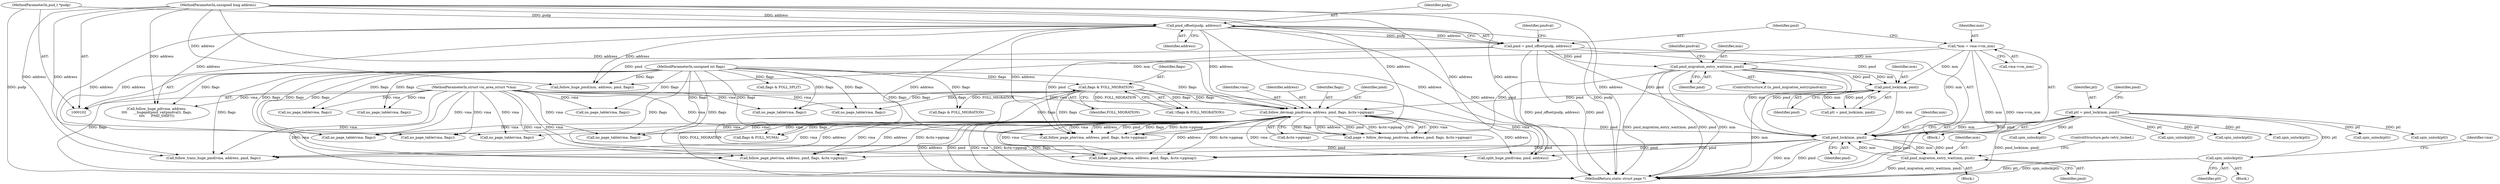 digraph "0_linux_6b3a707736301c2128ca85ce85fb13f60b5e350a_5@pointer" {
"1000290" [label="(Call,spin_unlock(ptl))"];
"1000279" [label="(Call,ptl = pmd_lock(mm, pmd))"];
"1000281" [label="(Call,pmd_lock(mm, pmd))"];
"1000232" [label="(Call,pmd_lock(mm, pmd))"];
"1000114" [label="(Call,*mm = vma->vm_mm)"];
"1000210" [label="(Call,pmd_migration_entry_wait(mm, pmd))"];
"1000119" [label="(Call,pmd = pmd_offset(pudp, address))"];
"1000121" [label="(Call,pmd_offset(pudp, address))"];
"1000105" [label="(MethodParameterIn,pud_t *pudp)"];
"1000104" [label="(MethodParameterIn,unsigned long address)"];
"1000315" [label="(Call,pmd_migration_entry_wait(mm, pmd))"];
"1000237" [label="(Call,follow_devmap_pmd(vma, address, pmd, flags, &ctx->pgmap))"];
"1000103" [label="(MethodParameterIn,struct vm_area_struct *vma)"];
"1000194" [label="(Call,flags & FOLL_MIGRATION)"];
"1000106" [label="(MethodParameterIn,unsigned int flags)"];
"1000238" [label="(Identifier,vma)"];
"1000125" [label="(Identifier,pmdval)"];
"1000239" [label="(Identifier,address)"];
"1000210" [label="(Call,pmd_migration_entry_wait(mm, pmd))"];
"1000104" [label="(MethodParameterIn,unsigned long address)"];
"1000302" [label="(Block,)"];
"1000275" [label="(Call,no_page_table(vma, flags))"];
"1000258" [label="(Call,follow_page_pte(vma, address, pmd, flags, &ctx->pgmap))"];
"1000400" [label="(Call,no_page_table(vma, flags))"];
"1000234" [label="(Identifier,pmd)"];
"1000195" [label="(Identifier,flags)"];
"1000315" [label="(Call,pmd_migration_entry_wait(mm, pmd))"];
"1000291" [label="(Identifier,ptl)"];
"1000193" [label="(Call,!(flags & FOLL_MIGRATION))"];
"1000182" [label="(Call,no_page_table(vma, flags))"];
"1000194" [label="(Call,flags & FOLL_MIGRATION)"];
"1000289" [label="(Block,)"];
"1000198" [label="(Call,no_page_table(vma, flags))"];
"1000326" [label="(Call,spin_unlock(ptl))"];
"1000303" [label="(Call,spin_unlock(ptl))"];
"1000123" [label="(Identifier,address)"];
"1000122" [label="(Identifier,pudp)"];
"1000353" [label="(Call,spin_unlock(ptl))"];
"1000279" [label="(Call,ptl = pmd_lock(mm, pmd))"];
"1000316" [label="(Identifier,mm)"];
"1000269" [label="(Call,flags & FOLL_NUMA)"];
"1000114" [label="(Call,*mm = vma->vm_mm)"];
"1000419" [label="(Call,follow_trans_huge_pmd(vma, address, pmd, flags))"];
"1000293" [label="(Call,no_page_table(vma, flags))"];
"1000435" [label="(MethodReturn,static struct page *)"];
"1000158" [label="(Call,no_page_table(vma, flags))"];
"1000214" [label="(Identifier,pmdval)"];
"1000317" [label="(Identifier,pmd)"];
"1000280" [label="(Identifier,ptl)"];
"1000106" [label="(MethodParameterIn,unsigned int flags)"];
"1000312" [label="(Call,no_page_table(vma, flags))"];
"1000212" [label="(Identifier,pmd)"];
"1000207" [label="(ControlStructure,if (is_pmd_migration_entry(pmdval)))"];
"1000241" [label="(Identifier,flags)"];
"1000383" [label="(Call,spin_unlock(ptl))"];
"1000240" [label="(Identifier,pmd)"];
"1000222" [label="(Call,no_page_table(vma, flags))"];
"1000281" [label="(Call,pmd_lock(mm, pmd))"];
"1000103" [label="(MethodParameterIn,struct vm_area_struct *vma)"];
"1000119" [label="(Call,pmd = pmd_offset(pudp, address))"];
"1000308" [label="(Call,flags & FOLL_MIGRATION)"];
"1000377" [label="(Call,spin_unlock(ptl))"];
"1000148" [label="(Call,follow_huge_pmd(mm, address, pmd, flags))"];
"1000211" [label="(Identifier,mm)"];
"1000339" [label="(Call,flags & FOLL_SPLIT)"];
"1000288" [label="(Identifier,pmd)"];
"1000408" [label="(Call,follow_page_pte(vma, address, pmd, flags, &ctx->pgmap))"];
"1000120" [label="(Identifier,pmd)"];
"1000169" [label="(Call,follow_huge_pd(vma, address,\n\t\t\t\t      __hugepd(pmd_val(pmdval)), flags,\n\t\t\t\t      PMD_SHIFT))"];
"1000108" [label="(Block,)"];
"1000318" [label="(ControlStructure,goto retry_locked;)"];
"1000237" [label="(Call,follow_devmap_pmd(vma, address, pmd, flags, &ctx->pgmap))"];
"1000233" [label="(Identifier,mm)"];
"1000242" [label="(Call,&ctx->pgmap)"];
"1000121" [label="(Call,pmd_offset(pudp, address))"];
"1000283" [label="(Identifier,pmd)"];
"1000115" [label="(Identifier,mm)"];
"1000424" [label="(Call,spin_unlock(ptl))"];
"1000282" [label="(Identifier,mm)"];
"1000329" [label="(Call,follow_page_pte(vma, address, pmd, flags, &ctx->pgmap))"];
"1000294" [label="(Identifier,vma)"];
"1000116" [label="(Call,vma->vm_mm)"];
"1000133" [label="(Call,no_page_table(vma, flags))"];
"1000230" [label="(Call,ptl = pmd_lock(mm, pmd))"];
"1000290" [label="(Call,spin_unlock(ptl))"];
"1000235" [label="(Call,page = follow_devmap_pmd(vma, address, pmd, flags, &ctx->pgmap))"];
"1000105" [label="(MethodParameterIn,pud_t *pudp)"];
"1000358" [label="(Call,split_huge_pmd(vma, pmd, address))"];
"1000232" [label="(Call,pmd_lock(mm, pmd))"];
"1000196" [label="(Identifier,FOLL_MIGRATION)"];
"1000290" -> "1000289"  [label="AST: "];
"1000290" -> "1000291"  [label="CFG: "];
"1000291" -> "1000290"  [label="AST: "];
"1000294" -> "1000290"  [label="CFG: "];
"1000290" -> "1000435"  [label="DDG: ptl"];
"1000290" -> "1000435"  [label="DDG: spin_unlock(ptl)"];
"1000279" -> "1000290"  [label="DDG: ptl"];
"1000279" -> "1000108"  [label="AST: "];
"1000279" -> "1000281"  [label="CFG: "];
"1000280" -> "1000279"  [label="AST: "];
"1000281" -> "1000279"  [label="AST: "];
"1000288" -> "1000279"  [label="CFG: "];
"1000279" -> "1000435"  [label="DDG: pmd_lock(mm, pmd)"];
"1000281" -> "1000279"  [label="DDG: mm"];
"1000281" -> "1000279"  [label="DDG: pmd"];
"1000279" -> "1000303"  [label="DDG: ptl"];
"1000279" -> "1000326"  [label="DDG: ptl"];
"1000279" -> "1000353"  [label="DDG: ptl"];
"1000279" -> "1000377"  [label="DDG: ptl"];
"1000279" -> "1000383"  [label="DDG: ptl"];
"1000279" -> "1000424"  [label="DDG: ptl"];
"1000281" -> "1000283"  [label="CFG: "];
"1000282" -> "1000281"  [label="AST: "];
"1000283" -> "1000281"  [label="AST: "];
"1000281" -> "1000435"  [label="DDG: mm"];
"1000281" -> "1000435"  [label="DDG: pmd"];
"1000232" -> "1000281"  [label="DDG: mm"];
"1000315" -> "1000281"  [label="DDG: mm"];
"1000315" -> "1000281"  [label="DDG: pmd"];
"1000114" -> "1000281"  [label="DDG: mm"];
"1000210" -> "1000281"  [label="DDG: mm"];
"1000210" -> "1000281"  [label="DDG: pmd"];
"1000237" -> "1000281"  [label="DDG: pmd"];
"1000119" -> "1000281"  [label="DDG: pmd"];
"1000281" -> "1000315"  [label="DDG: mm"];
"1000281" -> "1000315"  [label="DDG: pmd"];
"1000281" -> "1000329"  [label="DDG: pmd"];
"1000281" -> "1000358"  [label="DDG: pmd"];
"1000281" -> "1000408"  [label="DDG: pmd"];
"1000281" -> "1000419"  [label="DDG: pmd"];
"1000232" -> "1000230"  [label="AST: "];
"1000232" -> "1000234"  [label="CFG: "];
"1000233" -> "1000232"  [label="AST: "];
"1000234" -> "1000232"  [label="AST: "];
"1000230" -> "1000232"  [label="CFG: "];
"1000232" -> "1000435"  [label="DDG: mm"];
"1000232" -> "1000230"  [label="DDG: mm"];
"1000232" -> "1000230"  [label="DDG: pmd"];
"1000114" -> "1000232"  [label="DDG: mm"];
"1000210" -> "1000232"  [label="DDG: mm"];
"1000210" -> "1000232"  [label="DDG: pmd"];
"1000119" -> "1000232"  [label="DDG: pmd"];
"1000232" -> "1000237"  [label="DDG: pmd"];
"1000114" -> "1000108"  [label="AST: "];
"1000114" -> "1000116"  [label="CFG: "];
"1000115" -> "1000114"  [label="AST: "];
"1000116" -> "1000114"  [label="AST: "];
"1000120" -> "1000114"  [label="CFG: "];
"1000114" -> "1000435"  [label="DDG: mm"];
"1000114" -> "1000435"  [label="DDG: vma->vm_mm"];
"1000114" -> "1000148"  [label="DDG: mm"];
"1000114" -> "1000210"  [label="DDG: mm"];
"1000210" -> "1000207"  [label="AST: "];
"1000210" -> "1000212"  [label="CFG: "];
"1000211" -> "1000210"  [label="AST: "];
"1000212" -> "1000210"  [label="AST: "];
"1000214" -> "1000210"  [label="CFG: "];
"1000210" -> "1000435"  [label="DDG: pmd_migration_entry_wait(mm, pmd)"];
"1000210" -> "1000435"  [label="DDG: pmd"];
"1000210" -> "1000435"  [label="DDG: mm"];
"1000119" -> "1000210"  [label="DDG: pmd"];
"1000210" -> "1000258"  [label="DDG: pmd"];
"1000119" -> "1000108"  [label="AST: "];
"1000119" -> "1000121"  [label="CFG: "];
"1000120" -> "1000119"  [label="AST: "];
"1000121" -> "1000119"  [label="AST: "];
"1000125" -> "1000119"  [label="CFG: "];
"1000119" -> "1000435"  [label="DDG: pmd_offset(pudp, address)"];
"1000119" -> "1000435"  [label="DDG: pmd"];
"1000121" -> "1000119"  [label="DDG: pudp"];
"1000121" -> "1000119"  [label="DDG: address"];
"1000119" -> "1000148"  [label="DDG: pmd"];
"1000119" -> "1000258"  [label="DDG: pmd"];
"1000121" -> "1000123"  [label="CFG: "];
"1000122" -> "1000121"  [label="AST: "];
"1000123" -> "1000121"  [label="AST: "];
"1000121" -> "1000435"  [label="DDG: address"];
"1000121" -> "1000435"  [label="DDG: pudp"];
"1000105" -> "1000121"  [label="DDG: pudp"];
"1000104" -> "1000121"  [label="DDG: address"];
"1000121" -> "1000148"  [label="DDG: address"];
"1000121" -> "1000169"  [label="DDG: address"];
"1000121" -> "1000237"  [label="DDG: address"];
"1000121" -> "1000258"  [label="DDG: address"];
"1000121" -> "1000329"  [label="DDG: address"];
"1000121" -> "1000358"  [label="DDG: address"];
"1000121" -> "1000408"  [label="DDG: address"];
"1000121" -> "1000419"  [label="DDG: address"];
"1000105" -> "1000102"  [label="AST: "];
"1000105" -> "1000435"  [label="DDG: pudp"];
"1000104" -> "1000102"  [label="AST: "];
"1000104" -> "1000435"  [label="DDG: address"];
"1000104" -> "1000148"  [label="DDG: address"];
"1000104" -> "1000169"  [label="DDG: address"];
"1000104" -> "1000237"  [label="DDG: address"];
"1000104" -> "1000258"  [label="DDG: address"];
"1000104" -> "1000329"  [label="DDG: address"];
"1000104" -> "1000358"  [label="DDG: address"];
"1000104" -> "1000408"  [label="DDG: address"];
"1000104" -> "1000419"  [label="DDG: address"];
"1000315" -> "1000302"  [label="AST: "];
"1000315" -> "1000317"  [label="CFG: "];
"1000316" -> "1000315"  [label="AST: "];
"1000317" -> "1000315"  [label="AST: "];
"1000318" -> "1000315"  [label="CFG: "];
"1000315" -> "1000435"  [label="DDG: pmd_migration_entry_wait(mm, pmd)"];
"1000237" -> "1000235"  [label="AST: "];
"1000237" -> "1000242"  [label="CFG: "];
"1000238" -> "1000237"  [label="AST: "];
"1000239" -> "1000237"  [label="AST: "];
"1000240" -> "1000237"  [label="AST: "];
"1000241" -> "1000237"  [label="AST: "];
"1000242" -> "1000237"  [label="AST: "];
"1000235" -> "1000237"  [label="CFG: "];
"1000237" -> "1000435"  [label="DDG: address"];
"1000237" -> "1000435"  [label="DDG: pmd"];
"1000237" -> "1000435"  [label="DDG: vma"];
"1000237" -> "1000435"  [label="DDG: &ctx->pgmap"];
"1000237" -> "1000435"  [label="DDG: flags"];
"1000237" -> "1000235"  [label="DDG: vma"];
"1000237" -> "1000235"  [label="DDG: flags"];
"1000237" -> "1000235"  [label="DDG: address"];
"1000237" -> "1000235"  [label="DDG: pmd"];
"1000237" -> "1000235"  [label="DDG: &ctx->pgmap"];
"1000103" -> "1000237"  [label="DDG: vma"];
"1000194" -> "1000237"  [label="DDG: flags"];
"1000106" -> "1000237"  [label="DDG: flags"];
"1000237" -> "1000258"  [label="DDG: vma"];
"1000237" -> "1000258"  [label="DDG: address"];
"1000237" -> "1000258"  [label="DDG: pmd"];
"1000237" -> "1000258"  [label="DDG: flags"];
"1000237" -> "1000258"  [label="DDG: &ctx->pgmap"];
"1000237" -> "1000269"  [label="DDG: flags"];
"1000237" -> "1000275"  [label="DDG: vma"];
"1000237" -> "1000293"  [label="DDG: vma"];
"1000237" -> "1000312"  [label="DDG: vma"];
"1000237" -> "1000329"  [label="DDG: vma"];
"1000237" -> "1000329"  [label="DDG: address"];
"1000237" -> "1000329"  [label="DDG: &ctx->pgmap"];
"1000237" -> "1000358"  [label="DDG: vma"];
"1000237" -> "1000358"  [label="DDG: address"];
"1000237" -> "1000400"  [label="DDG: vma"];
"1000237" -> "1000408"  [label="DDG: vma"];
"1000237" -> "1000408"  [label="DDG: address"];
"1000237" -> "1000408"  [label="DDG: &ctx->pgmap"];
"1000237" -> "1000419"  [label="DDG: vma"];
"1000237" -> "1000419"  [label="DDG: address"];
"1000103" -> "1000102"  [label="AST: "];
"1000103" -> "1000435"  [label="DDG: vma"];
"1000103" -> "1000133"  [label="DDG: vma"];
"1000103" -> "1000158"  [label="DDG: vma"];
"1000103" -> "1000169"  [label="DDG: vma"];
"1000103" -> "1000182"  [label="DDG: vma"];
"1000103" -> "1000198"  [label="DDG: vma"];
"1000103" -> "1000222"  [label="DDG: vma"];
"1000103" -> "1000258"  [label="DDG: vma"];
"1000103" -> "1000275"  [label="DDG: vma"];
"1000103" -> "1000293"  [label="DDG: vma"];
"1000103" -> "1000312"  [label="DDG: vma"];
"1000103" -> "1000329"  [label="DDG: vma"];
"1000103" -> "1000358"  [label="DDG: vma"];
"1000103" -> "1000400"  [label="DDG: vma"];
"1000103" -> "1000408"  [label="DDG: vma"];
"1000103" -> "1000419"  [label="DDG: vma"];
"1000194" -> "1000193"  [label="AST: "];
"1000194" -> "1000196"  [label="CFG: "];
"1000195" -> "1000194"  [label="AST: "];
"1000196" -> "1000194"  [label="AST: "];
"1000193" -> "1000194"  [label="CFG: "];
"1000194" -> "1000435"  [label="DDG: FOLL_MIGRATION"];
"1000194" -> "1000193"  [label="DDG: flags"];
"1000194" -> "1000193"  [label="DDG: FOLL_MIGRATION"];
"1000106" -> "1000194"  [label="DDG: flags"];
"1000194" -> "1000198"  [label="DDG: flags"];
"1000194" -> "1000222"  [label="DDG: flags"];
"1000194" -> "1000258"  [label="DDG: flags"];
"1000194" -> "1000269"  [label="DDG: flags"];
"1000194" -> "1000308"  [label="DDG: FOLL_MIGRATION"];
"1000106" -> "1000102"  [label="AST: "];
"1000106" -> "1000435"  [label="DDG: flags"];
"1000106" -> "1000133"  [label="DDG: flags"];
"1000106" -> "1000148"  [label="DDG: flags"];
"1000106" -> "1000158"  [label="DDG: flags"];
"1000106" -> "1000169"  [label="DDG: flags"];
"1000106" -> "1000182"  [label="DDG: flags"];
"1000106" -> "1000198"  [label="DDG: flags"];
"1000106" -> "1000222"  [label="DDG: flags"];
"1000106" -> "1000258"  [label="DDG: flags"];
"1000106" -> "1000269"  [label="DDG: flags"];
"1000106" -> "1000275"  [label="DDG: flags"];
"1000106" -> "1000293"  [label="DDG: flags"];
"1000106" -> "1000308"  [label="DDG: flags"];
"1000106" -> "1000312"  [label="DDG: flags"];
"1000106" -> "1000329"  [label="DDG: flags"];
"1000106" -> "1000339"  [label="DDG: flags"];
"1000106" -> "1000400"  [label="DDG: flags"];
"1000106" -> "1000408"  [label="DDG: flags"];
"1000106" -> "1000419"  [label="DDG: flags"];
}
